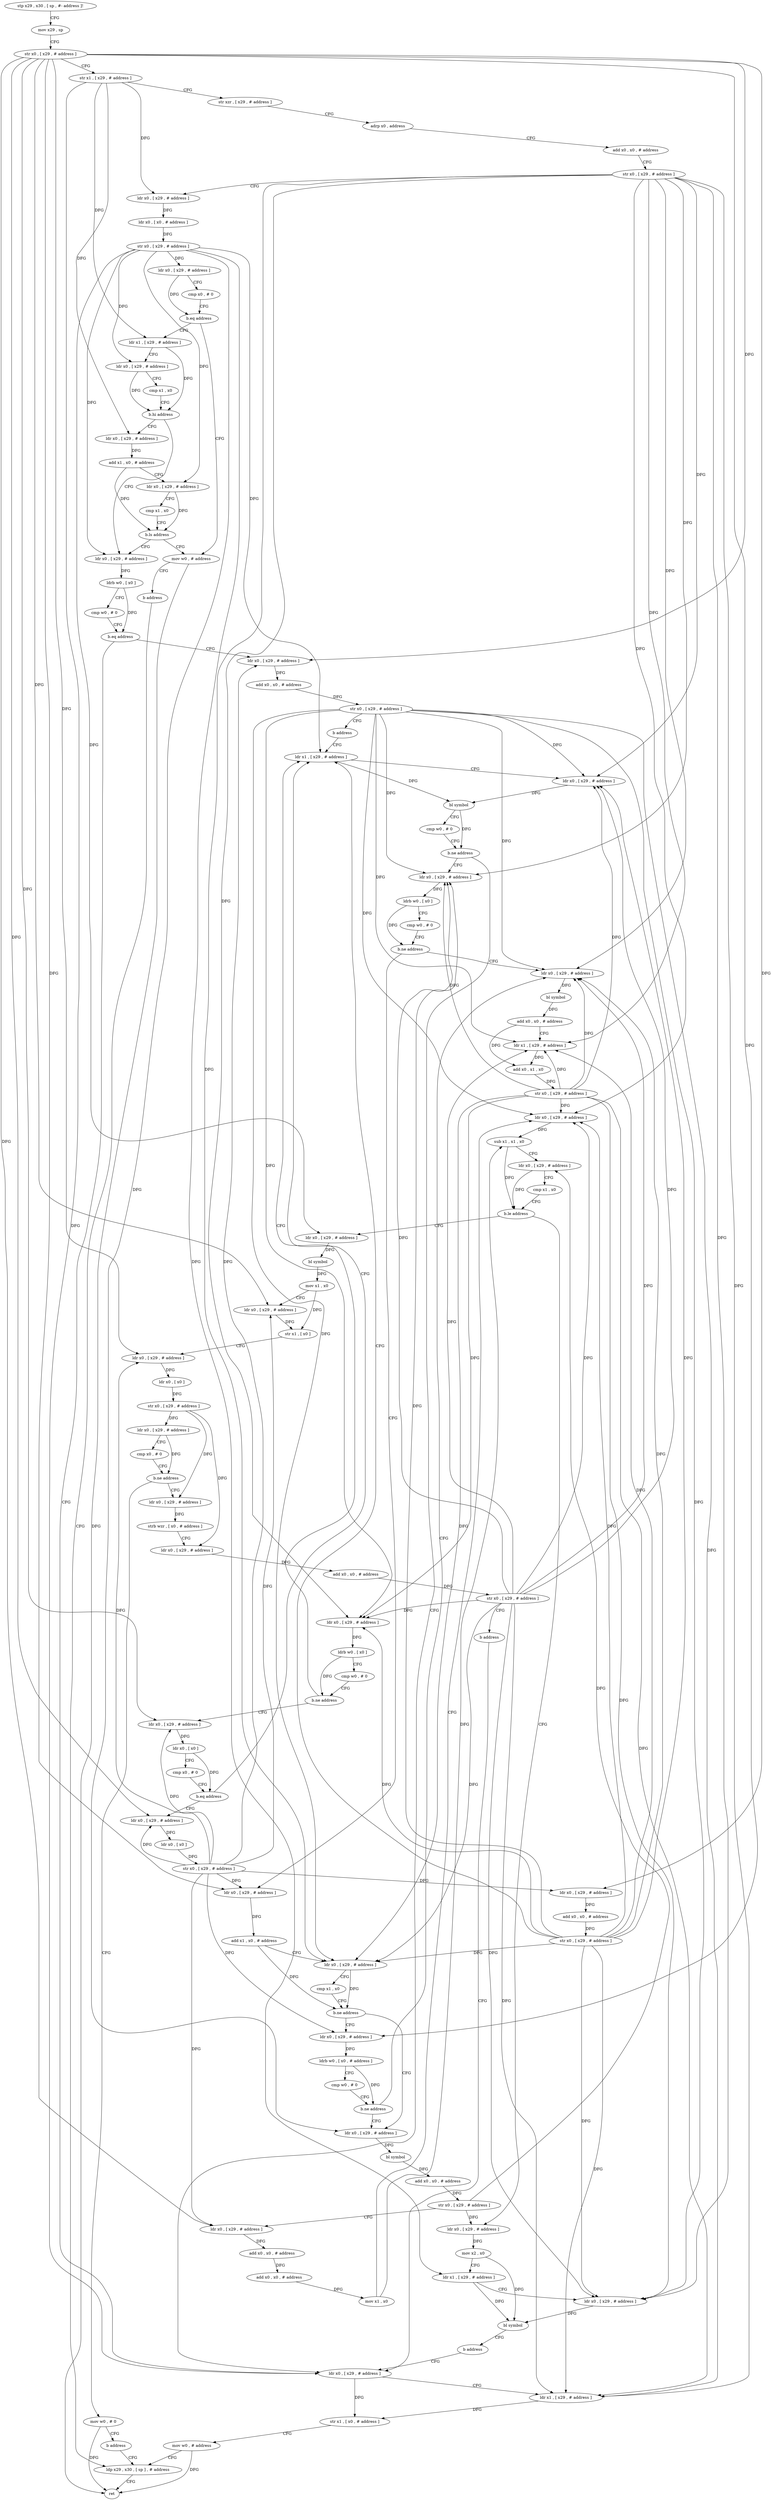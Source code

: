 digraph "func" {
"4483644" [label = "stp x29 , x30 , [ sp , #- address ]!" ]
"4483648" [label = "mov x29 , sp" ]
"4483652" [label = "str x0 , [ x29 , # address ]" ]
"4483656" [label = "str x1 , [ x29 , # address ]" ]
"4483660" [label = "str xzr , [ x29 , # address ]" ]
"4483664" [label = "adrp x0 , address" ]
"4483668" [label = "add x0 , x0 , # address" ]
"4483672" [label = "str x0 , [ x29 , # address ]" ]
"4483676" [label = "ldr x0 , [ x29 , # address ]" ]
"4483680" [label = "ldr x0 , [ x0 , # address ]" ]
"4483684" [label = "str x0 , [ x29 , # address ]" ]
"4483688" [label = "ldr x0 , [ x29 , # address ]" ]
"4483692" [label = "cmp x0 , # 0" ]
"4483696" [label = "b.eq address" ]
"4483736" [label = "mov w0 , # address" ]
"4483700" [label = "ldr x1 , [ x29 , # address ]" ]
"4483740" [label = "b address" ]
"4484096" [label = "ldp x29 , x30 , [ sp ] , # address" ]
"4483704" [label = "ldr x0 , [ x29 , # address ]" ]
"4483708" [label = "cmp x1 , x0" ]
"4483712" [label = "b.hi address" ]
"4483744" [label = "ldr x0 , [ x29 , # address ]" ]
"4483716" [label = "ldr x0 , [ x29 , # address ]" ]
"4484100" [label = "ret" ]
"4483748" [label = "ldrb w0 , [ x0 ]" ]
"4483752" [label = "cmp w0 , # 0" ]
"4483756" [label = "b.eq address" ]
"4484080" [label = "ldr x0 , [ x29 , # address ]" ]
"4483760" [label = "ldr x0 , [ x29 , # address ]" ]
"4483720" [label = "add x1 , x0 , # address" ]
"4483724" [label = "ldr x0 , [ x29 , # address ]" ]
"4483728" [label = "cmp x1 , x0" ]
"4483732" [label = "b.ls address" ]
"4484084" [label = "ldr x1 , [ x29 , # address ]" ]
"4484088" [label = "str x1 , [ x0 , # address ]" ]
"4484092" [label = "mov w0 , # address" ]
"4483764" [label = "add x0 , x0 , # address" ]
"4483768" [label = "str x0 , [ x29 , # address ]" ]
"4483772" [label = "b address" ]
"4484060" [label = "ldr x1 , [ x29 , # address ]" ]
"4484064" [label = "ldr x0 , [ x29 , # address ]" ]
"4484068" [label = "bl symbol" ]
"4484072" [label = "cmp w0 , # 0" ]
"4484076" [label = "b.ne address" ]
"4483776" [label = "ldr x0 , [ x29 , # address ]" ]
"4483780" [label = "ldrb w0 , [ x0 ]" ]
"4483784" [label = "cmp w0 , # 0" ]
"4483788" [label = "b.ne address" ]
"4483980" [label = "ldr x0 , [ x29 , # address ]" ]
"4483792" [label = "ldr x0 , [ x29 , # address ]" ]
"4483984" [label = "bl symbol" ]
"4483988" [label = "add x0 , x0 , # address" ]
"4483992" [label = "ldr x1 , [ x29 , # address ]" ]
"4483996" [label = "add x0 , x1 , x0" ]
"4484000" [label = "str x0 , [ x29 , # address ]" ]
"4484004" [label = "ldr x0 , [ x29 , # address ]" ]
"4484008" [label = "ldrb w0 , [ x0 ]" ]
"4484012" [label = "cmp w0 , # 0" ]
"4484016" [label = "b.ne address" ]
"4484020" [label = "ldr x0 , [ x29 , # address ]" ]
"4483796" [label = "add x1 , x0 , # address" ]
"4483800" [label = "ldr x0 , [ x29 , # address ]" ]
"4483804" [label = "cmp x1 , x0" ]
"4483808" [label = "b.ne address" ]
"4483828" [label = "ldr x0 , [ x29 , # address ]" ]
"4483812" [label = "ldr x0 , [ x29 , # address ]" ]
"4484024" [label = "ldr x0 , [ x0 ]" ]
"4484028" [label = "cmp x0 , # 0" ]
"4484032" [label = "b.eq address" ]
"4484036" [label = "ldr x0 , [ x29 , # address ]" ]
"4483832" [label = "bl symbol" ]
"4483836" [label = "add x0 , x0 , # address" ]
"4483840" [label = "str x0 , [ x29 , # address ]" ]
"4483844" [label = "ldr x0 , [ x29 , # address ]" ]
"4483848" [label = "add x0 , x0 , # address" ]
"4483852" [label = "add x0 , x0 , # address" ]
"4483856" [label = "mov x1 , x0" ]
"4483860" [label = "ldr x0 , [ x29 , # address ]" ]
"4483864" [label = "sub x1 , x1 , x0" ]
"4483868" [label = "ldr x0 , [ x29 , # address ]" ]
"4483872" [label = "cmp x1 , x0" ]
"4483876" [label = "b.le address" ]
"4483904" [label = "ldr x0 , [ x29 , # address ]" ]
"4483880" [label = "ldr x0 , [ x29 , # address ]" ]
"4483816" [label = "ldrb w0 , [ x0 , # address ]" ]
"4483820" [label = "cmp w0 , # 0" ]
"4483824" [label = "b.ne address" ]
"4484040" [label = "ldr x0 , [ x0 ]" ]
"4484044" [label = "str x0 , [ x29 , # address ]" ]
"4484048" [label = "ldr x0 , [ x29 , # address ]" ]
"4484052" [label = "add x0 , x0 , # address" ]
"4484056" [label = "str x0 , [ x29 , # address ]" ]
"4483908" [label = "bl symbol" ]
"4483912" [label = "mov x1 , x0" ]
"4483916" [label = "ldr x0 , [ x29 , # address ]" ]
"4483920" [label = "str x1 , [ x0 ]" ]
"4483924" [label = "ldr x0 , [ x29 , # address ]" ]
"4483928" [label = "ldr x0 , [ x0 ]" ]
"4483932" [label = "str x0 , [ x29 , # address ]" ]
"4483936" [label = "ldr x0 , [ x29 , # address ]" ]
"4483940" [label = "cmp x0 , # 0" ]
"4483944" [label = "b.ne address" ]
"4483956" [label = "ldr x0 , [ x29 , # address ]" ]
"4483948" [label = "mov w0 , # 0" ]
"4483884" [label = "mov x2 , x0" ]
"4483888" [label = "ldr x1 , [ x29 , # address ]" ]
"4483892" [label = "ldr x0 , [ x29 , # address ]" ]
"4483896" [label = "bl symbol" ]
"4483900" [label = "b address" ]
"4483960" [label = "strb wzr , [ x0 , # address ]" ]
"4483964" [label = "ldr x0 , [ x29 , # address ]" ]
"4483968" [label = "add x0 , x0 , # address" ]
"4483972" [label = "str x0 , [ x29 , # address ]" ]
"4483976" [label = "b address" ]
"4483952" [label = "b address" ]
"4483644" -> "4483648" [ label = "CFG" ]
"4483648" -> "4483652" [ label = "CFG" ]
"4483652" -> "4483656" [ label = "CFG" ]
"4483652" -> "4483760" [ label = "DFG" ]
"4483652" -> "4483792" [ label = "DFG" ]
"4483652" -> "4484020" [ label = "DFG" ]
"4483652" -> "4483844" [ label = "DFG" ]
"4483652" -> "4483812" [ label = "DFG" ]
"4483652" -> "4484036" [ label = "DFG" ]
"4483652" -> "4484048" [ label = "DFG" ]
"4483652" -> "4483916" [ label = "DFG" ]
"4483652" -> "4483924" [ label = "DFG" ]
"4483656" -> "4483660" [ label = "CFG" ]
"4483656" -> "4483676" [ label = "DFG" ]
"4483656" -> "4483700" [ label = "DFG" ]
"4483656" -> "4483716" [ label = "DFG" ]
"4483656" -> "4484080" [ label = "DFG" ]
"4483660" -> "4483664" [ label = "CFG" ]
"4483664" -> "4483668" [ label = "CFG" ]
"4483668" -> "4483672" [ label = "CFG" ]
"4483672" -> "4483676" [ label = "CFG" ]
"4483672" -> "4484084" [ label = "DFG" ]
"4483672" -> "4484064" [ label = "DFG" ]
"4483672" -> "4483776" [ label = "DFG" ]
"4483672" -> "4483980" [ label = "DFG" ]
"4483672" -> "4483992" [ label = "DFG" ]
"4483672" -> "4484004" [ label = "DFG" ]
"4483672" -> "4483800" [ label = "DFG" ]
"4483672" -> "4483860" [ label = "DFG" ]
"4483672" -> "4483892" [ label = "DFG" ]
"4483676" -> "4483680" [ label = "DFG" ]
"4483680" -> "4483684" [ label = "DFG" ]
"4483684" -> "4483688" [ label = "DFG" ]
"4483684" -> "4483704" [ label = "DFG" ]
"4483684" -> "4483744" [ label = "DFG" ]
"4483684" -> "4483724" [ label = "DFG" ]
"4483684" -> "4484060" [ label = "DFG" ]
"4483684" -> "4483828" [ label = "DFG" ]
"4483684" -> "4483904" [ label = "DFG" ]
"4483684" -> "4483888" [ label = "DFG" ]
"4483688" -> "4483692" [ label = "CFG" ]
"4483688" -> "4483696" [ label = "DFG" ]
"4483692" -> "4483696" [ label = "CFG" ]
"4483696" -> "4483736" [ label = "CFG" ]
"4483696" -> "4483700" [ label = "CFG" ]
"4483736" -> "4483740" [ label = "CFG" ]
"4483736" -> "4484100" [ label = "DFG" ]
"4483700" -> "4483704" [ label = "CFG" ]
"4483700" -> "4483712" [ label = "DFG" ]
"4483740" -> "4484096" [ label = "CFG" ]
"4484096" -> "4484100" [ label = "CFG" ]
"4483704" -> "4483708" [ label = "CFG" ]
"4483704" -> "4483712" [ label = "DFG" ]
"4483708" -> "4483712" [ label = "CFG" ]
"4483712" -> "4483744" [ label = "CFG" ]
"4483712" -> "4483716" [ label = "CFG" ]
"4483744" -> "4483748" [ label = "DFG" ]
"4483716" -> "4483720" [ label = "DFG" ]
"4483748" -> "4483752" [ label = "CFG" ]
"4483748" -> "4483756" [ label = "DFG" ]
"4483752" -> "4483756" [ label = "CFG" ]
"4483756" -> "4484080" [ label = "CFG" ]
"4483756" -> "4483760" [ label = "CFG" ]
"4484080" -> "4484084" [ label = "CFG" ]
"4484080" -> "4484088" [ label = "DFG" ]
"4483760" -> "4483764" [ label = "DFG" ]
"4483720" -> "4483724" [ label = "CFG" ]
"4483720" -> "4483732" [ label = "DFG" ]
"4483724" -> "4483728" [ label = "CFG" ]
"4483724" -> "4483732" [ label = "DFG" ]
"4483728" -> "4483732" [ label = "CFG" ]
"4483732" -> "4483744" [ label = "CFG" ]
"4483732" -> "4483736" [ label = "CFG" ]
"4484084" -> "4484088" [ label = "DFG" ]
"4484088" -> "4484092" [ label = "CFG" ]
"4484092" -> "4484096" [ label = "CFG" ]
"4484092" -> "4484100" [ label = "DFG" ]
"4483764" -> "4483768" [ label = "DFG" ]
"4483768" -> "4483772" [ label = "CFG" ]
"4483768" -> "4484084" [ label = "DFG" ]
"4483768" -> "4484064" [ label = "DFG" ]
"4483768" -> "4483776" [ label = "DFG" ]
"4483768" -> "4483980" [ label = "DFG" ]
"4483768" -> "4483992" [ label = "DFG" ]
"4483768" -> "4484004" [ label = "DFG" ]
"4483768" -> "4483800" [ label = "DFG" ]
"4483768" -> "4483860" [ label = "DFG" ]
"4483768" -> "4483892" [ label = "DFG" ]
"4483772" -> "4484060" [ label = "CFG" ]
"4484060" -> "4484064" [ label = "CFG" ]
"4484060" -> "4484068" [ label = "DFG" ]
"4484064" -> "4484068" [ label = "DFG" ]
"4484068" -> "4484072" [ label = "CFG" ]
"4484068" -> "4484076" [ label = "DFG" ]
"4484072" -> "4484076" [ label = "CFG" ]
"4484076" -> "4483776" [ label = "CFG" ]
"4484076" -> "4484080" [ label = "CFG" ]
"4483776" -> "4483780" [ label = "DFG" ]
"4483780" -> "4483784" [ label = "CFG" ]
"4483780" -> "4483788" [ label = "DFG" ]
"4483784" -> "4483788" [ label = "CFG" ]
"4483788" -> "4483980" [ label = "CFG" ]
"4483788" -> "4483792" [ label = "CFG" ]
"4483980" -> "4483984" [ label = "DFG" ]
"4483792" -> "4483796" [ label = "DFG" ]
"4483984" -> "4483988" [ label = "DFG" ]
"4483988" -> "4483992" [ label = "CFG" ]
"4483988" -> "4483996" [ label = "DFG" ]
"4483992" -> "4483996" [ label = "DFG" ]
"4483996" -> "4484000" [ label = "DFG" ]
"4484000" -> "4484004" [ label = "DFG" ]
"4484000" -> "4484084" [ label = "DFG" ]
"4484000" -> "4484064" [ label = "DFG" ]
"4484000" -> "4483776" [ label = "DFG" ]
"4484000" -> "4483980" [ label = "DFG" ]
"4484000" -> "4483992" [ label = "DFG" ]
"4484000" -> "4483800" [ label = "DFG" ]
"4484000" -> "4483860" [ label = "DFG" ]
"4484000" -> "4483892" [ label = "DFG" ]
"4484004" -> "4484008" [ label = "DFG" ]
"4484008" -> "4484012" [ label = "CFG" ]
"4484008" -> "4484016" [ label = "DFG" ]
"4484012" -> "4484016" [ label = "CFG" ]
"4484016" -> "4484060" [ label = "CFG" ]
"4484016" -> "4484020" [ label = "CFG" ]
"4484020" -> "4484024" [ label = "DFG" ]
"4483796" -> "4483800" [ label = "CFG" ]
"4483796" -> "4483808" [ label = "DFG" ]
"4483800" -> "4483804" [ label = "CFG" ]
"4483800" -> "4483808" [ label = "DFG" ]
"4483804" -> "4483808" [ label = "CFG" ]
"4483808" -> "4483828" [ label = "CFG" ]
"4483808" -> "4483812" [ label = "CFG" ]
"4483828" -> "4483832" [ label = "DFG" ]
"4483812" -> "4483816" [ label = "DFG" ]
"4484024" -> "4484028" [ label = "CFG" ]
"4484024" -> "4484032" [ label = "DFG" ]
"4484028" -> "4484032" [ label = "CFG" ]
"4484032" -> "4484060" [ label = "CFG" ]
"4484032" -> "4484036" [ label = "CFG" ]
"4484036" -> "4484040" [ label = "DFG" ]
"4483832" -> "4483836" [ label = "DFG" ]
"4483836" -> "4483840" [ label = "DFG" ]
"4483840" -> "4483844" [ label = "CFG" ]
"4483840" -> "4483868" [ label = "DFG" ]
"4483840" -> "4483880" [ label = "DFG" ]
"4483844" -> "4483848" [ label = "DFG" ]
"4483848" -> "4483852" [ label = "DFG" ]
"4483852" -> "4483856" [ label = "DFG" ]
"4483856" -> "4483860" [ label = "CFG" ]
"4483856" -> "4483864" [ label = "DFG" ]
"4483860" -> "4483864" [ label = "DFG" ]
"4483864" -> "4483868" [ label = "CFG" ]
"4483864" -> "4483876" [ label = "DFG" ]
"4483868" -> "4483872" [ label = "CFG" ]
"4483868" -> "4483876" [ label = "DFG" ]
"4483872" -> "4483876" [ label = "CFG" ]
"4483876" -> "4483904" [ label = "CFG" ]
"4483876" -> "4483880" [ label = "CFG" ]
"4483904" -> "4483908" [ label = "DFG" ]
"4483880" -> "4483884" [ label = "DFG" ]
"4483816" -> "4483820" [ label = "CFG" ]
"4483816" -> "4483824" [ label = "DFG" ]
"4483820" -> "4483824" [ label = "CFG" ]
"4483824" -> "4483980" [ label = "CFG" ]
"4483824" -> "4483828" [ label = "CFG" ]
"4484040" -> "4484044" [ label = "DFG" ]
"4484044" -> "4484048" [ label = "DFG" ]
"4484044" -> "4483760" [ label = "DFG" ]
"4484044" -> "4483792" [ label = "DFG" ]
"4484044" -> "4484020" [ label = "DFG" ]
"4484044" -> "4483844" [ label = "DFG" ]
"4484044" -> "4483812" [ label = "DFG" ]
"4484044" -> "4484036" [ label = "DFG" ]
"4484044" -> "4483916" [ label = "DFG" ]
"4484044" -> "4483924" [ label = "DFG" ]
"4484048" -> "4484052" [ label = "DFG" ]
"4484052" -> "4484056" [ label = "DFG" ]
"4484056" -> "4484060" [ label = "CFG" ]
"4484056" -> "4484084" [ label = "DFG" ]
"4484056" -> "4484064" [ label = "DFG" ]
"4484056" -> "4483776" [ label = "DFG" ]
"4484056" -> "4483980" [ label = "DFG" ]
"4484056" -> "4483992" [ label = "DFG" ]
"4484056" -> "4484004" [ label = "DFG" ]
"4484056" -> "4483800" [ label = "DFG" ]
"4484056" -> "4483860" [ label = "DFG" ]
"4484056" -> "4483892" [ label = "DFG" ]
"4483908" -> "4483912" [ label = "DFG" ]
"4483912" -> "4483916" [ label = "CFG" ]
"4483912" -> "4483920" [ label = "DFG" ]
"4483916" -> "4483920" [ label = "DFG" ]
"4483920" -> "4483924" [ label = "CFG" ]
"4483924" -> "4483928" [ label = "DFG" ]
"4483928" -> "4483932" [ label = "DFG" ]
"4483932" -> "4483936" [ label = "DFG" ]
"4483932" -> "4483956" [ label = "DFG" ]
"4483932" -> "4483964" [ label = "DFG" ]
"4483936" -> "4483940" [ label = "CFG" ]
"4483936" -> "4483944" [ label = "DFG" ]
"4483940" -> "4483944" [ label = "CFG" ]
"4483944" -> "4483956" [ label = "CFG" ]
"4483944" -> "4483948" [ label = "CFG" ]
"4483956" -> "4483960" [ label = "DFG" ]
"4483948" -> "4483952" [ label = "CFG" ]
"4483948" -> "4484100" [ label = "DFG" ]
"4483884" -> "4483888" [ label = "CFG" ]
"4483884" -> "4483896" [ label = "DFG" ]
"4483888" -> "4483892" [ label = "CFG" ]
"4483888" -> "4483896" [ label = "DFG" ]
"4483892" -> "4483896" [ label = "DFG" ]
"4483896" -> "4483900" [ label = "CFG" ]
"4483900" -> "4484080" [ label = "CFG" ]
"4483960" -> "4483964" [ label = "CFG" ]
"4483964" -> "4483968" [ label = "DFG" ]
"4483968" -> "4483972" [ label = "DFG" ]
"4483972" -> "4483976" [ label = "CFG" ]
"4483972" -> "4484084" [ label = "DFG" ]
"4483972" -> "4484064" [ label = "DFG" ]
"4483972" -> "4483776" [ label = "DFG" ]
"4483972" -> "4483980" [ label = "DFG" ]
"4483972" -> "4483992" [ label = "DFG" ]
"4483972" -> "4484004" [ label = "DFG" ]
"4483972" -> "4483800" [ label = "DFG" ]
"4483972" -> "4483860" [ label = "DFG" ]
"4483972" -> "4483892" [ label = "DFG" ]
"4483976" -> "4484080" [ label = "CFG" ]
"4483952" -> "4484096" [ label = "CFG" ]
}
